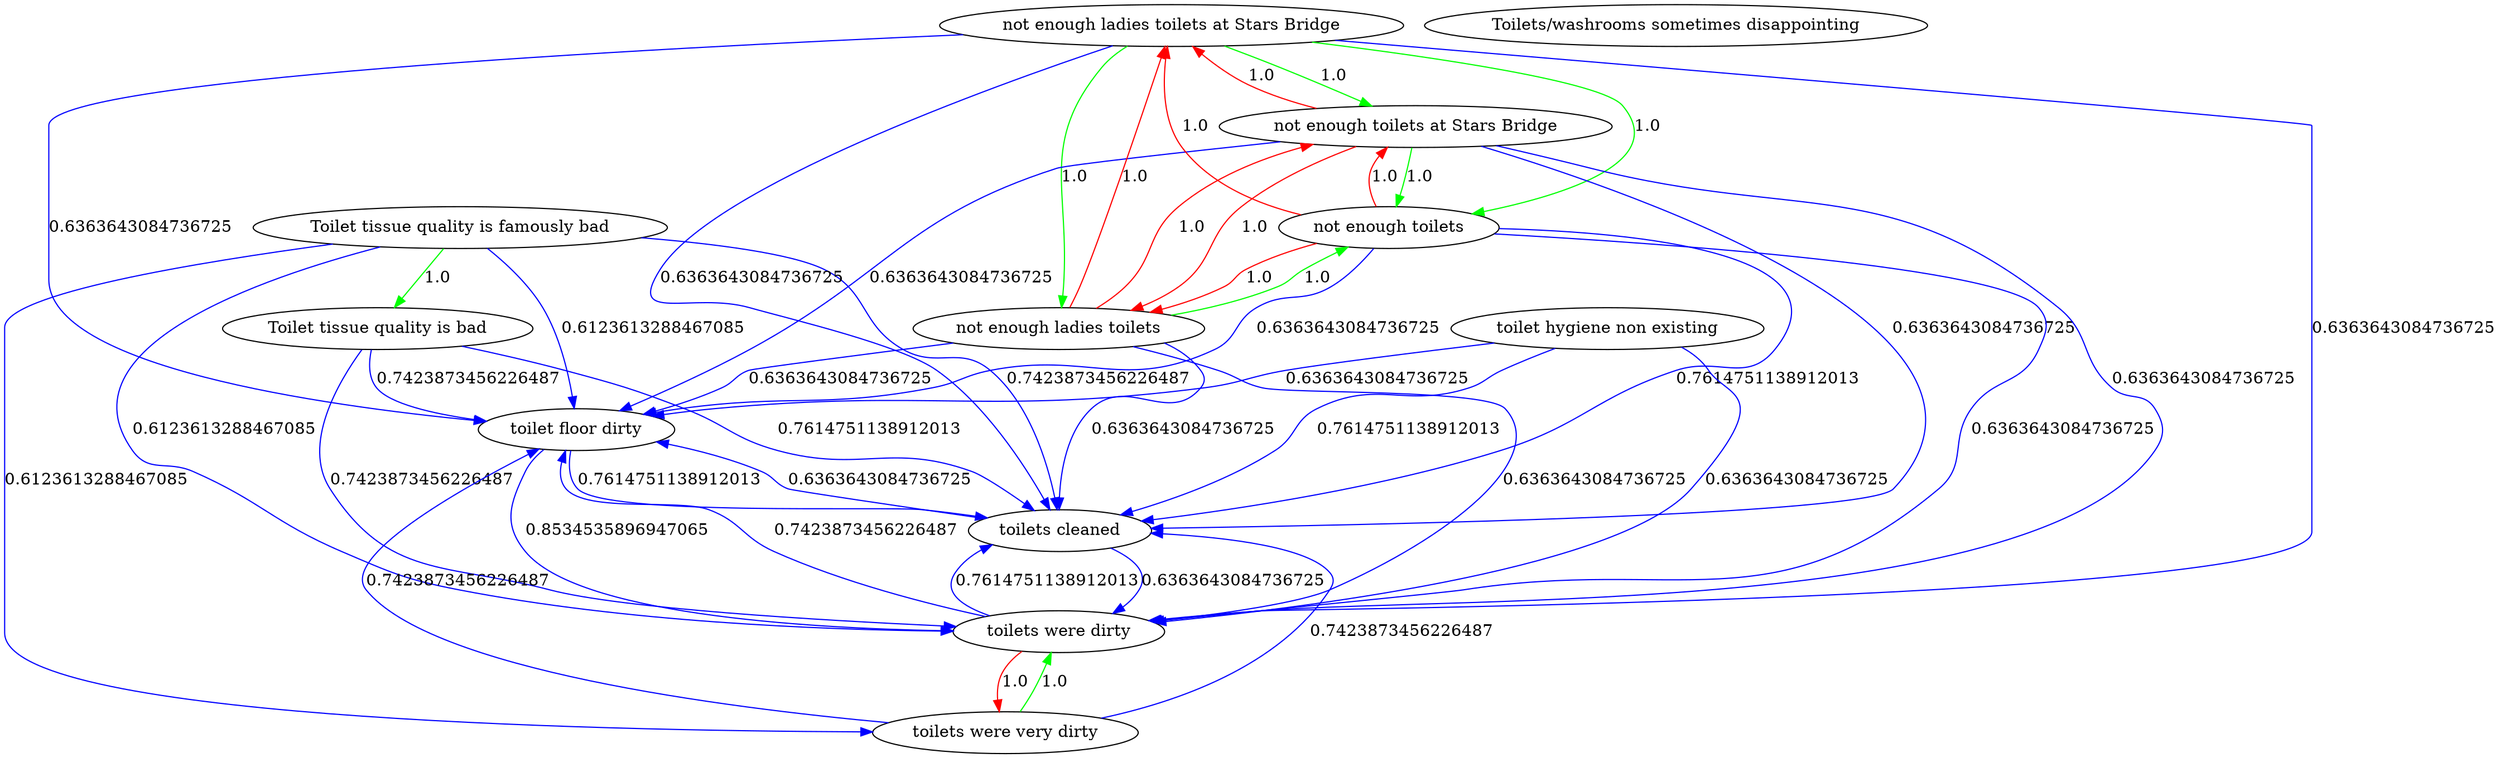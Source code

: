 digraph rawGraph {
"Toilet tissue quality is famously bad";"Toilet tissue quality is bad";"Toilets/washrooms sometimes disappointing";"not enough ladies toilets at Stars Bridge";"not enough toilets at Stars Bridge";"not enough toilets";"not enough ladies toilets";"toilet floor dirty";"toilet hygiene non existing";"toilets cleaned";"toilets were very dirty";"toilets were dirty";"Toilet tissue quality is famously bad" -> "Toilet tissue quality is bad" [label=1.0] [color=green]
"not enough ladies toilets at Stars Bridge" -> "not enough toilets at Stars Bridge" [label=1.0] [color=green]
"not enough toilets at Stars Bridge" -> "not enough toilets" [label=1.0] [color=green]
"not enough ladies toilets at Stars Bridge" -> "not enough ladies toilets" [label=1.0] [color=green]
"not enough ladies toilets" -> "not enough toilets" [label=1.0] [color=green]
"not enough ladies toilets at Stars Bridge" -> "not enough toilets" [label=1.0] [color=green]
"not enough toilets at Stars Bridge" -> "not enough ladies toilets at Stars Bridge" [label=1.0] [color=red]
"not enough toilets at Stars Bridge" -> "not enough ladies toilets" [label=1.0] [color=red]
"not enough toilets" -> "not enough ladies toilets at Stars Bridge" [label=1.0] [color=red]
"not enough toilets" -> "not enough toilets at Stars Bridge" [label=1.0] [color=red]
"not enough toilets" -> "not enough ladies toilets" [label=1.0] [color=red]
"not enough ladies toilets" -> "not enough ladies toilets at Stars Bridge" [label=1.0] [color=red]
"not enough ladies toilets" -> "not enough toilets at Stars Bridge" [label=1.0] [color=red]
"not enough toilets" -> "toilets cleaned" [label=0.7614751138912013] [color=blue]
"Toilet tissue quality is bad" -> "toilets cleaned" [label=0.7614751138912013] [color=blue]
"toilet hygiene non existing" -> "toilets cleaned" [label=0.7614751138912013] [color=blue]
"toilet floor dirty" -> "toilets cleaned" [label=0.7614751138912013] [color=blue]
"toilets were very dirty" -> "toilets were dirty" [label=1.0] [color=green]
"toilets were dirty" -> "toilets were very dirty" [label=1.0] [color=red]
"not enough toilets" -> "toilets were dirty" [label=0.6363643084736725] [color=blue]
"Toilet tissue quality is bad" -> "toilets were dirty" [label=0.7423873456226487] [color=blue]
"Toilet tissue quality is famously bad" -> "toilets were very dirty" [label=0.6123613288467085] [color=blue]
"toilet hygiene non existing" -> "toilets were dirty" [label=0.6363643084736725] [color=blue]
"toilet floor dirty" -> "toilets were dirty" [label=0.8534535896947065] [color=blue]
"toilets were dirty" -> "toilet floor dirty" [label=0.7423873456226487] [color=blue]
"toilets were dirty" -> "toilets cleaned" [label=0.7614751138912013] [color=blue]
"toilets cleaned" -> "toilets were dirty" [label=0.6363643084736725] [color=blue]
"Toilet tissue quality is famously bad" -> "toilets were dirty" [label=0.6123613288467085] [color=blue]
"Toilet tissue quality is famously bad" -> "toilet floor dirty" [label=0.6123613288467085] [color=blue]
"Toilet tissue quality is famously bad" -> "toilets cleaned" [label=0.7423873456226487] [color=blue]
"Toilet tissue quality is bad" -> "toilet floor dirty" [label=0.7423873456226487] [color=blue]
"not enough ladies toilets at Stars Bridge" -> "toilets were dirty" [label=0.6363643084736725] [color=blue]
"not enough ladies toilets at Stars Bridge" -> "toilets cleaned" [label=0.6363643084736725] [color=blue]
"not enough toilets at Stars Bridge" -> "toilets were dirty" [label=0.6363643084736725] [color=blue]
"not enough toilets at Stars Bridge" -> "toilets cleaned" [label=0.6363643084736725] [color=blue]
"not enough toilets" -> "toilet floor dirty" [label=0.6363643084736725] [color=blue]
"not enough ladies toilets" -> "toilets were dirty" [label=0.6363643084736725] [color=blue]
"not enough ladies toilets" -> "toilet floor dirty" [label=0.6363643084736725] [color=blue]
"not enough ladies toilets" -> "toilets cleaned" [label=0.6363643084736725] [color=blue]
"toilet hygiene non existing" -> "toilet floor dirty" [label=0.6363643084736725] [color=blue]
"toilets cleaned" -> "toilet floor dirty" [label=0.6363643084736725] [color=blue]
"toilets were very dirty" -> "toilet floor dirty" [label=0.7423873456226487] [color=blue]
"toilets were very dirty" -> "toilets cleaned" [label=0.7423873456226487] [color=blue]
"not enough ladies toilets at Stars Bridge" -> "toilet floor dirty" [label=0.6363643084736725] [color=blue]
"not enough toilets at Stars Bridge" -> "toilet floor dirty" [label=0.6363643084736725] [color=blue]
}